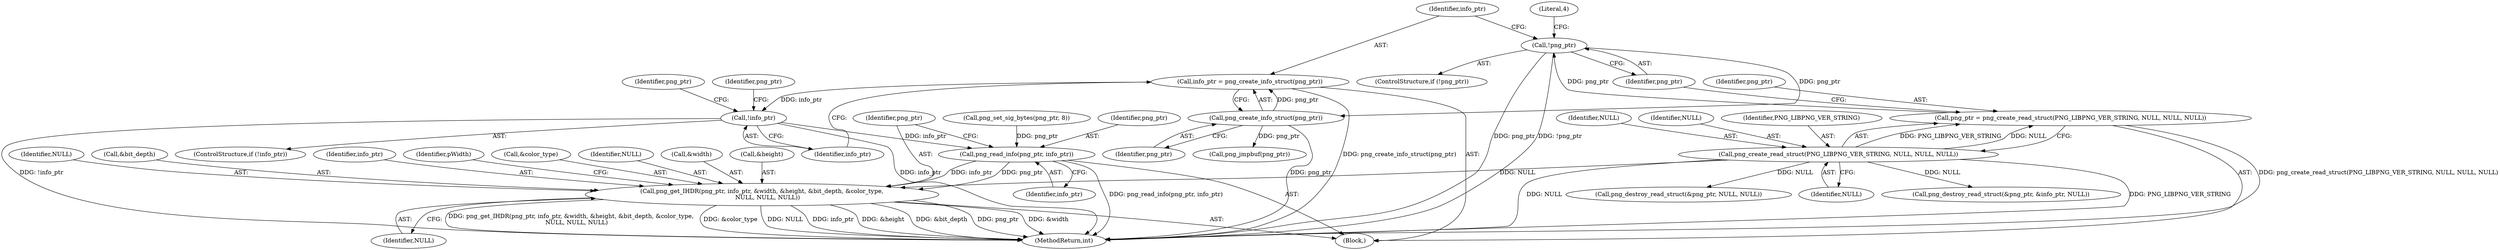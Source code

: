 digraph "1_Android_9d4853418ab2f754c2b63e091c29c5529b8b86ca_1@API" {
"1000141" [label="(Call,info_ptr = png_create_info_struct(png_ptr))"];
"1000143" [label="(Call,png_create_info_struct(png_ptr))"];
"1000137" [label="(Call,!png_ptr)"];
"1000129" [label="(Call,png_ptr = png_create_read_struct(PNG_LIBPNG_VER_STRING, NULL, NULL, NULL))"];
"1000131" [label="(Call,png_create_read_struct(PNG_LIBPNG_VER_STRING, NULL, NULL, NULL))"];
"1000146" [label="(Call,!info_ptr)"];
"1000175" [label="(Call,png_read_info(png_ptr, info_ptr))"];
"1000178" [label="(Call,png_get_IHDR(png_ptr, info_ptr, &width, &height, &bit_depth, &color_type,\n      NULL, NULL, NULL))"];
"1000189" [label="(Identifier,NULL)"];
"1000175" [label="(Call,png_read_info(png_ptr, info_ptr))"];
"1000159" [label="(Identifier,png_ptr)"];
"1000179" [label="(Identifier,png_ptr)"];
"1000141" [label="(Call,info_ptr = png_create_info_struct(png_ptr))"];
"1000185" [label="(Call,&bit_depth)"];
"1000191" [label="(Identifier,NULL)"];
"1000180" [label="(Identifier,info_ptr)"];
"1000194" [label="(Identifier,pWidth)"];
"1000136" [label="(ControlStructure,if (!png_ptr))"];
"1000137" [label="(Call,!png_ptr)"];
"1000151" [label="(Identifier,png_ptr)"];
"1000177" [label="(Identifier,info_ptr)"];
"1000158" [label="(Call,png_jmpbuf(png_ptr))"];
"1000133" [label="(Identifier,NULL)"];
"1000131" [label="(Call,png_create_read_struct(PNG_LIBPNG_VER_STRING, NULL, NULL, NULL))"];
"1000130" [label="(Identifier,png_ptr)"];
"1000132" [label="(Identifier,PNG_LIBPNG_VER_STRING)"];
"1000202" [label="(MethodReturn,int)"];
"1000187" [label="(Call,&color_type)"];
"1000142" [label="(Identifier,info_ptr)"];
"1000149" [label="(Call,png_destroy_read_struct(&png_ptr, NULL, NULL))"];
"1000176" [label="(Identifier,png_ptr)"];
"1000190" [label="(Identifier,NULL)"];
"1000129" [label="(Call,png_ptr = png_create_read_struct(PNG_LIBPNG_VER_STRING, NULL, NULL, NULL))"];
"1000146" [label="(Call,!info_ptr)"];
"1000143" [label="(Call,png_create_info_struct(png_ptr))"];
"1000115" [label="(Block,)"];
"1000181" [label="(Call,&width)"];
"1000147" [label="(Identifier,info_ptr)"];
"1000172" [label="(Call,png_set_sig_bytes(png_ptr, 8))"];
"1000144" [label="(Identifier,png_ptr)"];
"1000134" [label="(Identifier,NULL)"];
"1000135" [label="(Identifier,NULL)"];
"1000183" [label="(Call,&height)"];
"1000145" [label="(ControlStructure,if (!info_ptr))"];
"1000140" [label="(Literal,4)"];
"1000178" [label="(Call,png_get_IHDR(png_ptr, info_ptr, &width, &height, &bit_depth, &color_type,\n      NULL, NULL, NULL))"];
"1000138" [label="(Identifier,png_ptr)"];
"1000161" [label="(Call,png_destroy_read_struct(&png_ptr, &info_ptr, NULL))"];
"1000141" -> "1000115"  [label="AST: "];
"1000141" -> "1000143"  [label="CFG: "];
"1000142" -> "1000141"  [label="AST: "];
"1000143" -> "1000141"  [label="AST: "];
"1000147" -> "1000141"  [label="CFG: "];
"1000141" -> "1000202"  [label="DDG: png_create_info_struct(png_ptr)"];
"1000143" -> "1000141"  [label="DDG: png_ptr"];
"1000141" -> "1000146"  [label="DDG: info_ptr"];
"1000143" -> "1000144"  [label="CFG: "];
"1000144" -> "1000143"  [label="AST: "];
"1000143" -> "1000202"  [label="DDG: png_ptr"];
"1000137" -> "1000143"  [label="DDG: png_ptr"];
"1000143" -> "1000158"  [label="DDG: png_ptr"];
"1000137" -> "1000136"  [label="AST: "];
"1000137" -> "1000138"  [label="CFG: "];
"1000138" -> "1000137"  [label="AST: "];
"1000140" -> "1000137"  [label="CFG: "];
"1000142" -> "1000137"  [label="CFG: "];
"1000137" -> "1000202"  [label="DDG: png_ptr"];
"1000137" -> "1000202"  [label="DDG: !png_ptr"];
"1000129" -> "1000137"  [label="DDG: png_ptr"];
"1000129" -> "1000115"  [label="AST: "];
"1000129" -> "1000131"  [label="CFG: "];
"1000130" -> "1000129"  [label="AST: "];
"1000131" -> "1000129"  [label="AST: "];
"1000138" -> "1000129"  [label="CFG: "];
"1000129" -> "1000202"  [label="DDG: png_create_read_struct(PNG_LIBPNG_VER_STRING, NULL, NULL, NULL)"];
"1000131" -> "1000129"  [label="DDG: PNG_LIBPNG_VER_STRING"];
"1000131" -> "1000129"  [label="DDG: NULL"];
"1000131" -> "1000135"  [label="CFG: "];
"1000132" -> "1000131"  [label="AST: "];
"1000133" -> "1000131"  [label="AST: "];
"1000134" -> "1000131"  [label="AST: "];
"1000135" -> "1000131"  [label="AST: "];
"1000131" -> "1000202"  [label="DDG: PNG_LIBPNG_VER_STRING"];
"1000131" -> "1000202"  [label="DDG: NULL"];
"1000131" -> "1000149"  [label="DDG: NULL"];
"1000131" -> "1000161"  [label="DDG: NULL"];
"1000131" -> "1000178"  [label="DDG: NULL"];
"1000146" -> "1000145"  [label="AST: "];
"1000146" -> "1000147"  [label="CFG: "];
"1000147" -> "1000146"  [label="AST: "];
"1000151" -> "1000146"  [label="CFG: "];
"1000159" -> "1000146"  [label="CFG: "];
"1000146" -> "1000202"  [label="DDG: !info_ptr"];
"1000146" -> "1000202"  [label="DDG: info_ptr"];
"1000146" -> "1000175"  [label="DDG: info_ptr"];
"1000175" -> "1000115"  [label="AST: "];
"1000175" -> "1000177"  [label="CFG: "];
"1000176" -> "1000175"  [label="AST: "];
"1000177" -> "1000175"  [label="AST: "];
"1000179" -> "1000175"  [label="CFG: "];
"1000175" -> "1000202"  [label="DDG: png_read_info(png_ptr, info_ptr)"];
"1000172" -> "1000175"  [label="DDG: png_ptr"];
"1000175" -> "1000178"  [label="DDG: png_ptr"];
"1000175" -> "1000178"  [label="DDG: info_ptr"];
"1000178" -> "1000115"  [label="AST: "];
"1000178" -> "1000191"  [label="CFG: "];
"1000179" -> "1000178"  [label="AST: "];
"1000180" -> "1000178"  [label="AST: "];
"1000181" -> "1000178"  [label="AST: "];
"1000183" -> "1000178"  [label="AST: "];
"1000185" -> "1000178"  [label="AST: "];
"1000187" -> "1000178"  [label="AST: "];
"1000189" -> "1000178"  [label="AST: "];
"1000190" -> "1000178"  [label="AST: "];
"1000191" -> "1000178"  [label="AST: "];
"1000194" -> "1000178"  [label="CFG: "];
"1000178" -> "1000202"  [label="DDG: &bit_depth"];
"1000178" -> "1000202"  [label="DDG: png_ptr"];
"1000178" -> "1000202"  [label="DDG: &width"];
"1000178" -> "1000202"  [label="DDG: png_get_IHDR(png_ptr, info_ptr, &width, &height, &bit_depth, &color_type,\n      NULL, NULL, NULL)"];
"1000178" -> "1000202"  [label="DDG: &color_type"];
"1000178" -> "1000202"  [label="DDG: NULL"];
"1000178" -> "1000202"  [label="DDG: info_ptr"];
"1000178" -> "1000202"  [label="DDG: &height"];
}
